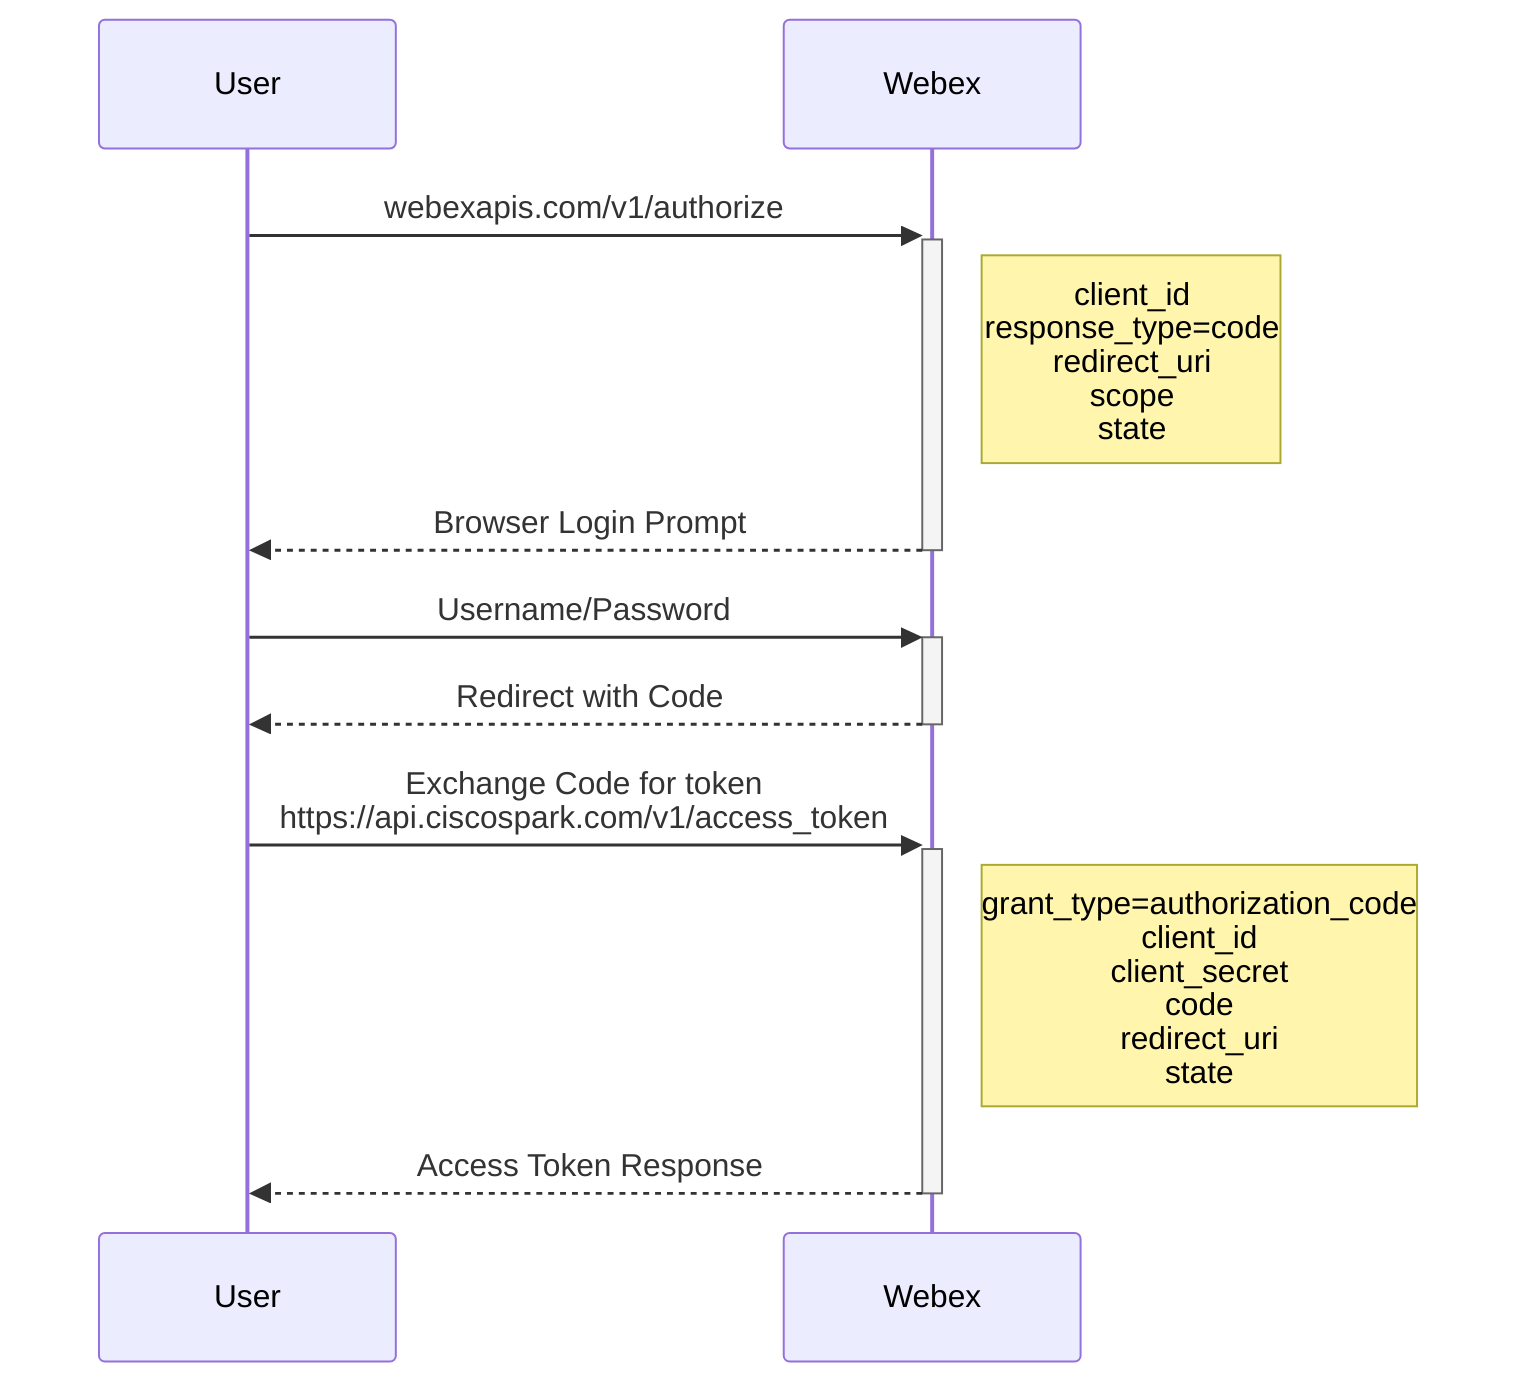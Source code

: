 sequenceDiagram
    participant User
    participant Webex
    User->>+Webex: webexapis.com/v1/authorize
    Note right of Webex: client_id<br/>response_type=code<br/>redirect_uri<br/>scope<br/>state
    Webex-->>-User: Browser Login Prompt
    User->>+Webex: Username/Password
    Webex-->>-User: Redirect with Code
    User->>+Webex: Exchange Code for token<br/>https://api.ciscospark.com/v1/access_token
    Note right of Webex: grant_type=authorization_code<br/>client_id<br/>client_secret<br/>code<br/>redirect_uri<br/>state
    Webex-->>-User: Access Token Response